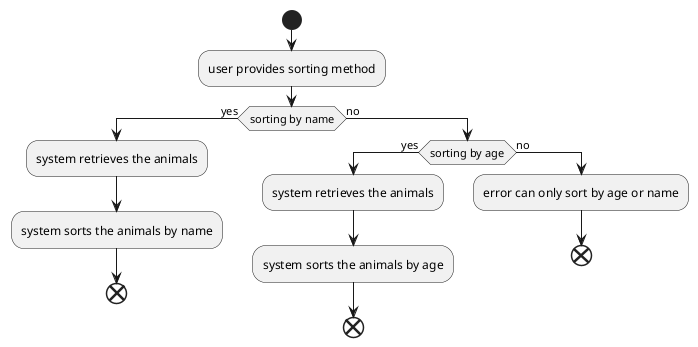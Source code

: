 @startuml

start
:user provides sorting method;

if (sorting by name) then (yes)
    :system retrieves the animals;
    :system sorts the animals by name;
    end;
else (no)
    if (sorting by age) then (yes)
        :system retrieves the animals;
        :system sorts the animals by age;
        end;
    else (no)
        :error can only sort by age or name;
        end;


@enduml

